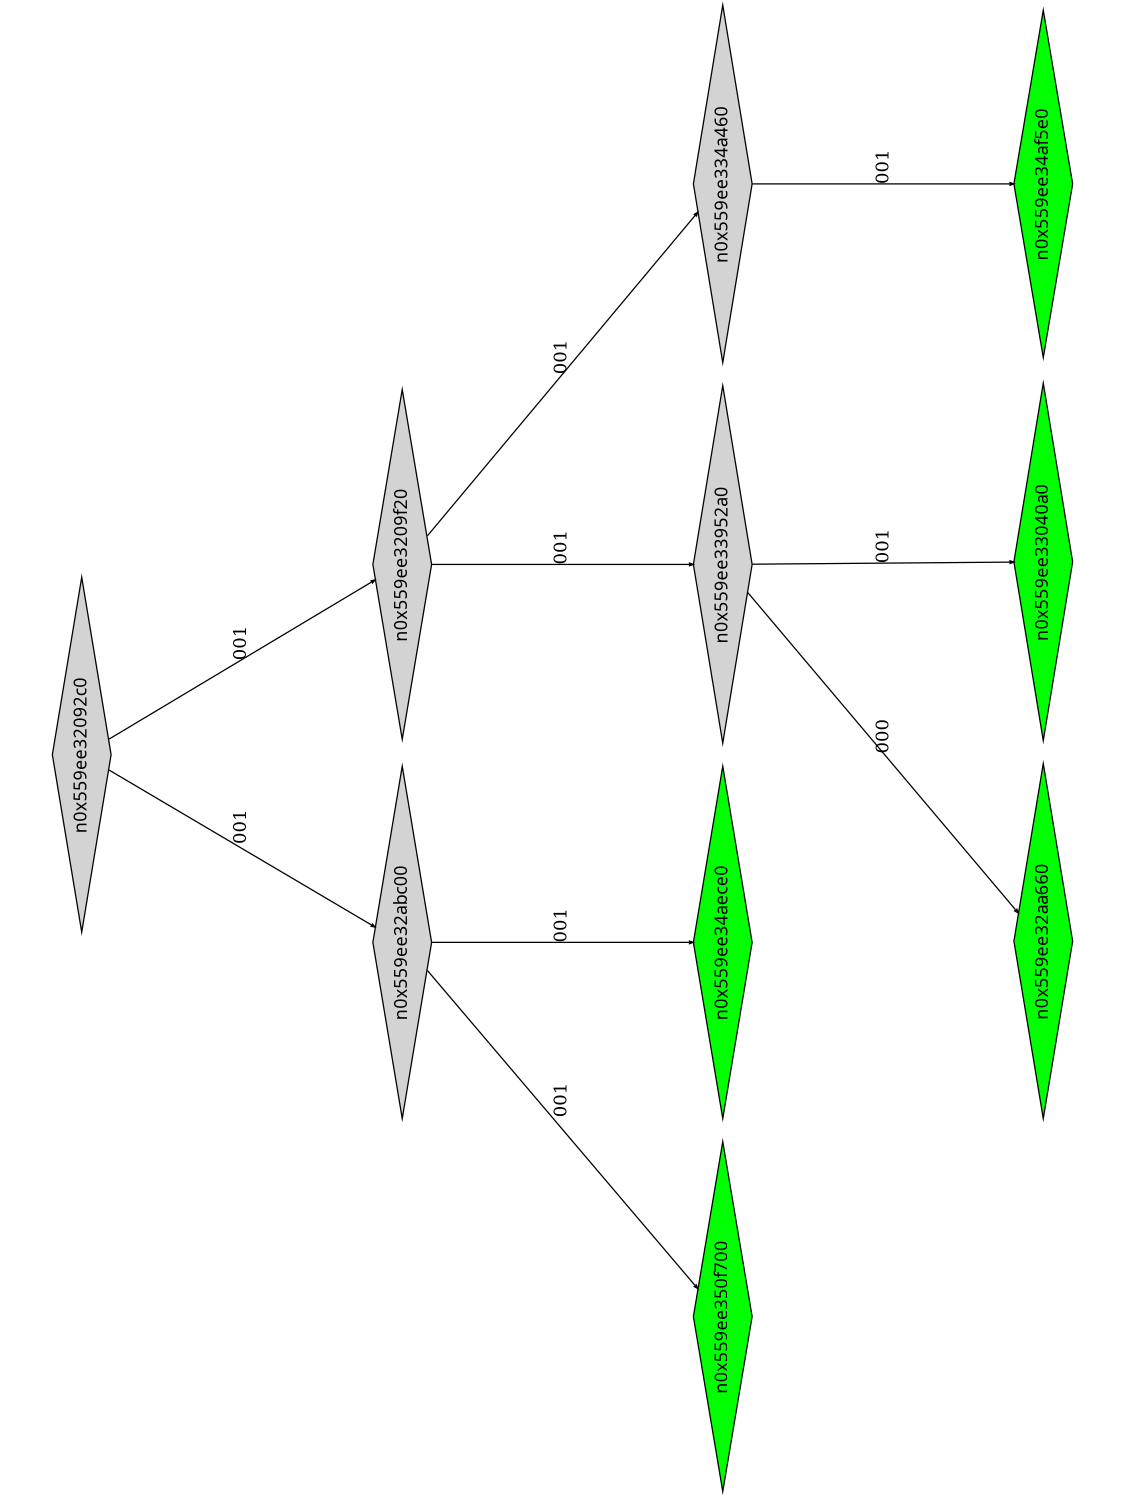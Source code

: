 digraph G {
	size="10,7.5";
	ratio=fill;
	rotate=90;
	center = "true";
	node [style="filled",width=.1,height=.1,fontname="Terminus"]
	edge [arrowsize=.3]
	n0x559ee32092c0 [shape=diamond];
	n0x559ee32092c0 -> n0x559ee32abc00 [label=001];
	n0x559ee32092c0 -> n0x559ee3209f20 [label=001];
	n0x559ee3209f20 [shape=diamond];
	n0x559ee3209f20 -> n0x559ee33952a0 [label=001];
	n0x559ee3209f20 -> n0x559ee334a460 [label=001];
	n0x559ee334a460 [shape=diamond];
	n0x559ee334a460 -> n0x559ee34af5e0 [label=001];
	n0x559ee34af5e0 [shape=diamond,fillcolor=green];
	n0x559ee33952a0 [shape=diamond];
	n0x559ee33952a0 -> n0x559ee32aa660 [label=000];
	n0x559ee33952a0 -> n0x559ee33040a0 [label=001];
	n0x559ee33040a0 [shape=diamond,fillcolor=green];
	n0x559ee32aa660 [shape=diamond,fillcolor=green];
	n0x559ee32abc00 [shape=diamond];
	n0x559ee32abc00 -> n0x559ee350f700 [label=001];
	n0x559ee32abc00 -> n0x559ee34aece0 [label=001];
	n0x559ee34aece0 [shape=diamond,fillcolor=green];
	n0x559ee350f700 [shape=diamond,fillcolor=green];
}
